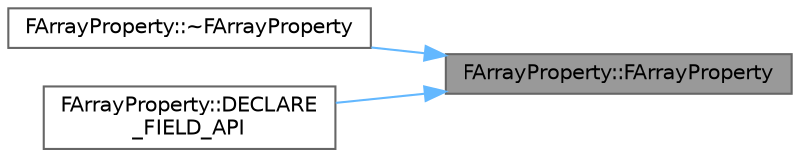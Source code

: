 digraph "FArrayProperty::FArrayProperty"
{
 // INTERACTIVE_SVG=YES
 // LATEX_PDF_SIZE
  bgcolor="transparent";
  edge [fontname=Helvetica,fontsize=10,labelfontname=Helvetica,labelfontsize=10];
  node [fontname=Helvetica,fontsize=10,shape=box,height=0.2,width=0.4];
  rankdir="RL";
  Node1 [id="Node000001",label="FArrayProperty::FArrayProperty",height=0.2,width=0.4,color="gray40", fillcolor="grey60", style="filled", fontcolor="black",tooltip=" "];
  Node1 -> Node2 [id="edge1_Node000001_Node000002",dir="back",color="steelblue1",style="solid",tooltip=" "];
  Node2 [id="Node000002",label="FArrayProperty::~FArrayProperty",height=0.2,width=0.4,color="grey40", fillcolor="white", style="filled",URL="$d9/d5d/classFArrayProperty.html#a74ddedfb3f35be549ed8ab1099ddda60",tooltip=" "];
  Node1 -> Node3 [id="edge2_Node000001_Node000003",dir="back",color="steelblue1",style="solid",tooltip=" "];
  Node3 [id="Node000003",label="FArrayProperty::DECLARE\l_FIELD_API",height=0.2,width=0.4,color="grey40", fillcolor="white", style="filled",URL="$d9/d5d/classFArrayProperty.html#a12fd10ccc3475f7d9b930a1aa8e0fbe0",tooltip=" "];
}
